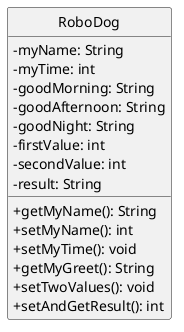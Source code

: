 @startuml Robodogクラス図
skinparam classAttributeIconSize 0
hide circle

class RoboDog {
 -myName: String
 -myTime: int
 -goodMorning: String
 -goodAfternoon: String
 -goodNight: String
 -firstValue: int
 -secondValue: int
 -result: String

 +getMyName(): String
 +setMyName(): int
 +setMyTime(): void
 +getMyGreet(): String
 +setTwoValues(): void
 +setAndGetResult(): int
}

@enduml
